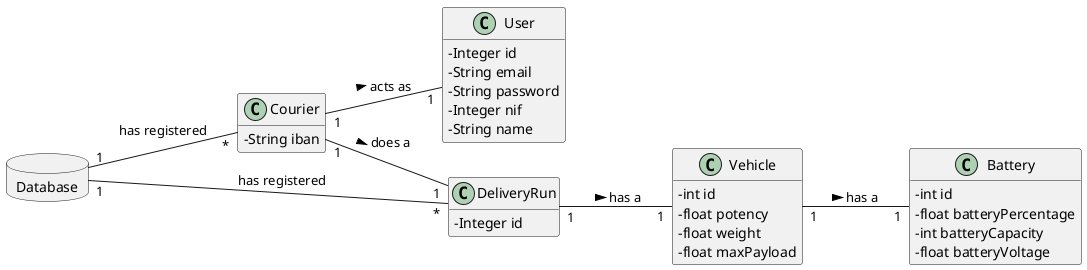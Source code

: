 @startuml
skinparam classAttributeIconSize 0
hide methods
left to right direction

class Courier {
      -String iban
}

 class User{
-Integer id
-String email
-String password
-Integer nif
-String name
}

class DeliveryRun{
-Integer id
}

class Vehicle{
  -int id
  -float potency
  -float weight
  -float maxPayload
}

class Battery{
  -int id
  -float batteryPercentage
  -int batteryCapacity
  -float batteryVoltage
}

database Database {
}

Courier "1" -- "1" User : acts as >
Vehicle "1" -- "1" Battery : has a >
Courier "1" -- "1" DeliveryRun : does a >
DeliveryRun "1" -- "1" Vehicle :  has a >
Database "1" -- "*" Courier : has registered
Database "1" -- "*" DeliveryRun : has registered
@enduml